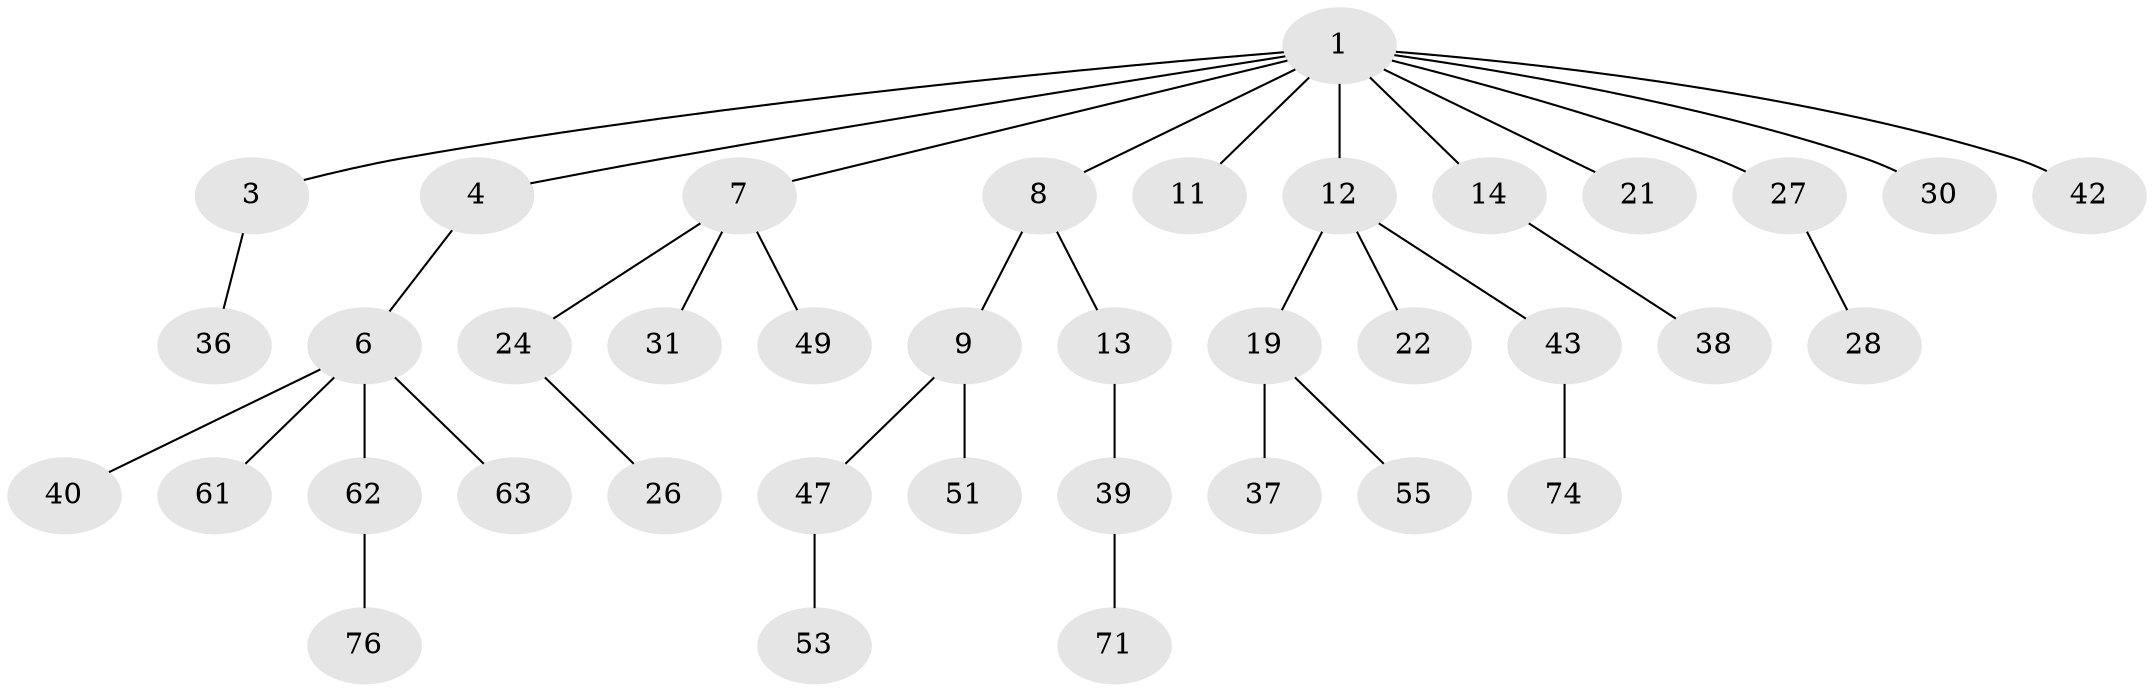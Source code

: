 // original degree distribution, {10: 0.013157894736842105, 3: 0.13157894736842105, 4: 0.07894736842105263, 1: 0.47368421052631576, 6: 0.013157894736842105, 2: 0.2894736842105263}
// Generated by graph-tools (version 1.1) at 2025/15/03/09/25 04:15:38]
// undirected, 38 vertices, 37 edges
graph export_dot {
graph [start="1"]
  node [color=gray90,style=filled];
  1 [super="+2"];
  3 [super="+44+46"];
  4 [super="+5"];
  6 [super="+32+10+20"];
  7 [super="+25"];
  8 [super="+68"];
  9 [super="+29+18+35+64+60"];
  11 [super="+17"];
  12 [super="+15"];
  13 [super="+59"];
  14 [super="+16"];
  19 [super="+23"];
  21 [super="+66"];
  22 [super="+65"];
  24 [super="+50"];
  26 [super="+67"];
  27 [super="+54"];
  28 [super="+48"];
  30;
  31;
  36;
  37 [super="+41"];
  38;
  39;
  40;
  42 [super="+45"];
  43;
  47 [super="+70"];
  49 [super="+75"];
  51 [super="+56"];
  53;
  55 [super="+58"];
  61;
  62 [super="+72"];
  63;
  71;
  74;
  76;
  1 -- 3;
  1 -- 8;
  1 -- 11;
  1 -- 12;
  1 -- 14;
  1 -- 21;
  1 -- 27;
  1 -- 30;
  1 -- 42;
  1 -- 4;
  1 -- 7;
  3 -- 36;
  4 -- 6;
  6 -- 62;
  6 -- 61;
  6 -- 63;
  6 -- 40;
  7 -- 24;
  7 -- 49;
  7 -- 31;
  8 -- 9;
  8 -- 13;
  9 -- 51;
  9 -- 47;
  12 -- 22;
  12 -- 43;
  12 -- 19;
  13 -- 39;
  14 -- 38;
  19 -- 55;
  19 -- 37;
  24 -- 26;
  27 -- 28;
  39 -- 71;
  43 -- 74;
  47 -- 53;
  62 -- 76;
}
